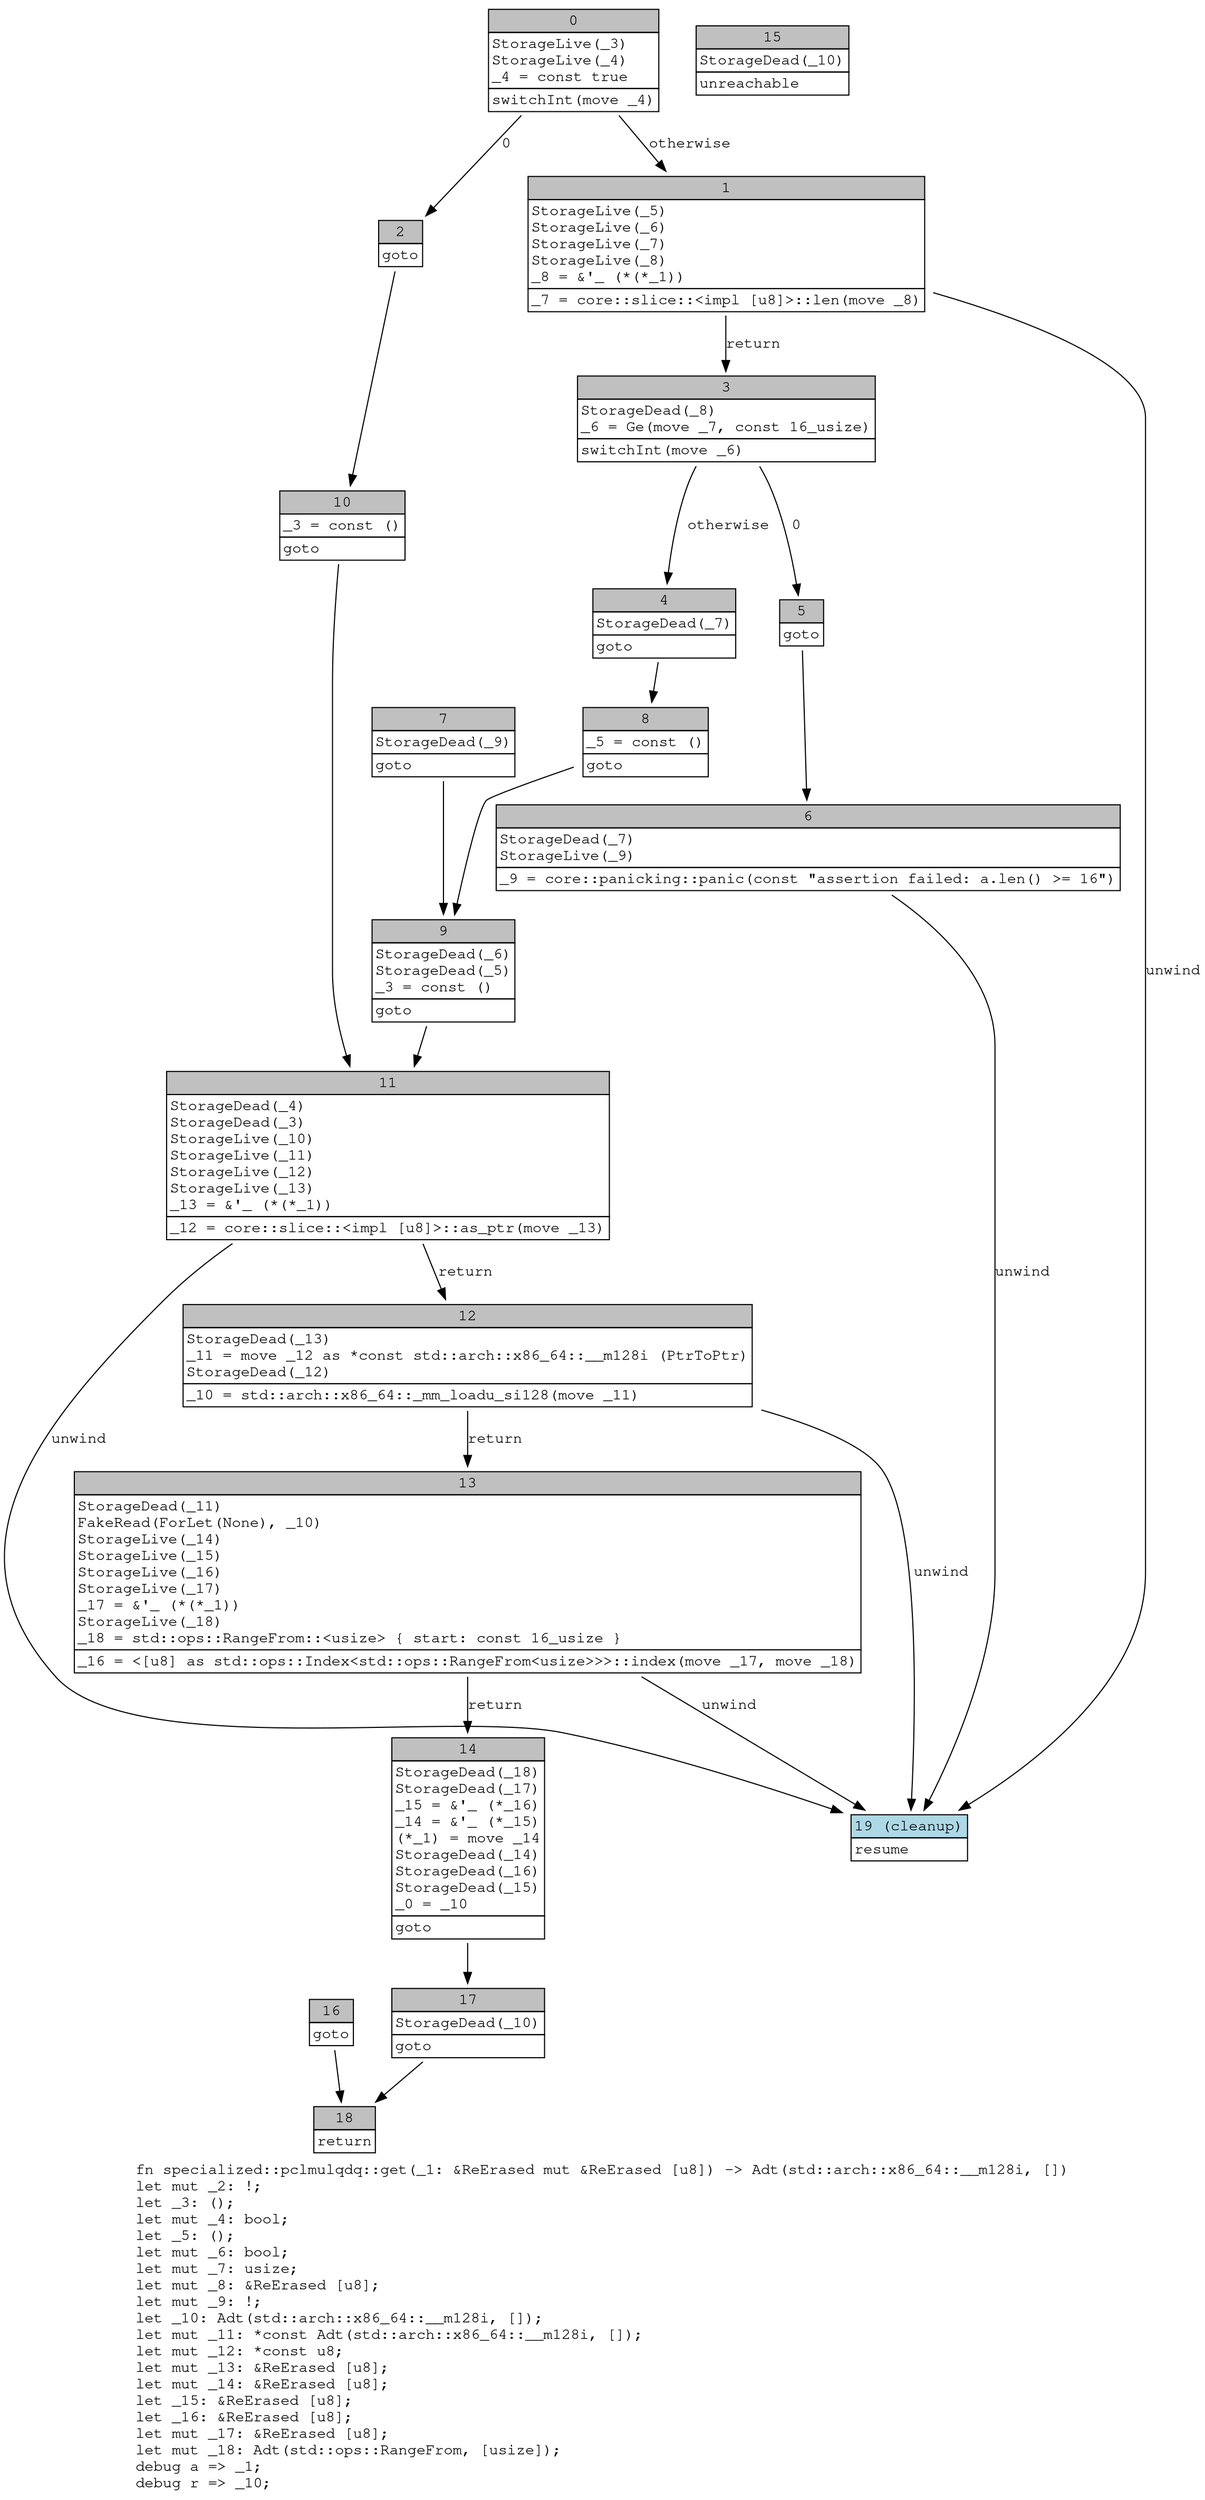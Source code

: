 digraph Mir_0_79 {
    graph [fontname="Courier, monospace"];
    node [fontname="Courier, monospace"];
    edge [fontname="Courier, monospace"];
    label=<fn specialized::pclmulqdq::get(_1: &amp;ReErased mut &amp;ReErased [u8]) -&gt; Adt(std::arch::x86_64::__m128i, [])<br align="left"/>let mut _2: !;<br align="left"/>let _3: ();<br align="left"/>let mut _4: bool;<br align="left"/>let _5: ();<br align="left"/>let mut _6: bool;<br align="left"/>let mut _7: usize;<br align="left"/>let mut _8: &amp;ReErased [u8];<br align="left"/>let mut _9: !;<br align="left"/>let _10: Adt(std::arch::x86_64::__m128i, []);<br align="left"/>let mut _11: *const Adt(std::arch::x86_64::__m128i, []);<br align="left"/>let mut _12: *const u8;<br align="left"/>let mut _13: &amp;ReErased [u8];<br align="left"/>let mut _14: &amp;ReErased [u8];<br align="left"/>let _15: &amp;ReErased [u8];<br align="left"/>let _16: &amp;ReErased [u8];<br align="left"/>let mut _17: &amp;ReErased [u8];<br align="left"/>let mut _18: Adt(std::ops::RangeFrom, [usize]);<br align="left"/>debug a =&gt; _1;<br align="left"/>debug r =&gt; _10;<br align="left"/>>;
    bb0__0_79 [shape="none", label=<<table border="0" cellborder="1" cellspacing="0"><tr><td bgcolor="gray" align="center" colspan="1">0</td></tr><tr><td align="left" balign="left">StorageLive(_3)<br/>StorageLive(_4)<br/>_4 = const true<br/></td></tr><tr><td align="left">switchInt(move _4)</td></tr></table>>];
    bb1__0_79 [shape="none", label=<<table border="0" cellborder="1" cellspacing="0"><tr><td bgcolor="gray" align="center" colspan="1">1</td></tr><tr><td align="left" balign="left">StorageLive(_5)<br/>StorageLive(_6)<br/>StorageLive(_7)<br/>StorageLive(_8)<br/>_8 = &amp;'_ (*(*_1))<br/></td></tr><tr><td align="left">_7 = core::slice::&lt;impl [u8]&gt;::len(move _8)</td></tr></table>>];
    bb2__0_79 [shape="none", label=<<table border="0" cellborder="1" cellspacing="0"><tr><td bgcolor="gray" align="center" colspan="1">2</td></tr><tr><td align="left">goto</td></tr></table>>];
    bb3__0_79 [shape="none", label=<<table border="0" cellborder="1" cellspacing="0"><tr><td bgcolor="gray" align="center" colspan="1">3</td></tr><tr><td align="left" balign="left">StorageDead(_8)<br/>_6 = Ge(move _7, const 16_usize)<br/></td></tr><tr><td align="left">switchInt(move _6)</td></tr></table>>];
    bb4__0_79 [shape="none", label=<<table border="0" cellborder="1" cellspacing="0"><tr><td bgcolor="gray" align="center" colspan="1">4</td></tr><tr><td align="left" balign="left">StorageDead(_7)<br/></td></tr><tr><td align="left">goto</td></tr></table>>];
    bb5__0_79 [shape="none", label=<<table border="0" cellborder="1" cellspacing="0"><tr><td bgcolor="gray" align="center" colspan="1">5</td></tr><tr><td align="left">goto</td></tr></table>>];
    bb6__0_79 [shape="none", label=<<table border="0" cellborder="1" cellspacing="0"><tr><td bgcolor="gray" align="center" colspan="1">6</td></tr><tr><td align="left" balign="left">StorageDead(_7)<br/>StorageLive(_9)<br/></td></tr><tr><td align="left">_9 = core::panicking::panic(const &quot;assertion failed: a.len() &gt;= 16&quot;)</td></tr></table>>];
    bb7__0_79 [shape="none", label=<<table border="0" cellborder="1" cellspacing="0"><tr><td bgcolor="gray" align="center" colspan="1">7</td></tr><tr><td align="left" balign="left">StorageDead(_9)<br/></td></tr><tr><td align="left">goto</td></tr></table>>];
    bb8__0_79 [shape="none", label=<<table border="0" cellborder="1" cellspacing="0"><tr><td bgcolor="gray" align="center" colspan="1">8</td></tr><tr><td align="left" balign="left">_5 = const ()<br/></td></tr><tr><td align="left">goto</td></tr></table>>];
    bb9__0_79 [shape="none", label=<<table border="0" cellborder="1" cellspacing="0"><tr><td bgcolor="gray" align="center" colspan="1">9</td></tr><tr><td align="left" balign="left">StorageDead(_6)<br/>StorageDead(_5)<br/>_3 = const ()<br/></td></tr><tr><td align="left">goto</td></tr></table>>];
    bb10__0_79 [shape="none", label=<<table border="0" cellborder="1" cellspacing="0"><tr><td bgcolor="gray" align="center" colspan="1">10</td></tr><tr><td align="left" balign="left">_3 = const ()<br/></td></tr><tr><td align="left">goto</td></tr></table>>];
    bb11__0_79 [shape="none", label=<<table border="0" cellborder="1" cellspacing="0"><tr><td bgcolor="gray" align="center" colspan="1">11</td></tr><tr><td align="left" balign="left">StorageDead(_4)<br/>StorageDead(_3)<br/>StorageLive(_10)<br/>StorageLive(_11)<br/>StorageLive(_12)<br/>StorageLive(_13)<br/>_13 = &amp;'_ (*(*_1))<br/></td></tr><tr><td align="left">_12 = core::slice::&lt;impl [u8]&gt;::as_ptr(move _13)</td></tr></table>>];
    bb12__0_79 [shape="none", label=<<table border="0" cellborder="1" cellspacing="0"><tr><td bgcolor="gray" align="center" colspan="1">12</td></tr><tr><td align="left" balign="left">StorageDead(_13)<br/>_11 = move _12 as *const std::arch::x86_64::__m128i (PtrToPtr)<br/>StorageDead(_12)<br/></td></tr><tr><td align="left">_10 = std::arch::x86_64::_mm_loadu_si128(move _11)</td></tr></table>>];
    bb13__0_79 [shape="none", label=<<table border="0" cellborder="1" cellspacing="0"><tr><td bgcolor="gray" align="center" colspan="1">13</td></tr><tr><td align="left" balign="left">StorageDead(_11)<br/>FakeRead(ForLet(None), _10)<br/>StorageLive(_14)<br/>StorageLive(_15)<br/>StorageLive(_16)<br/>StorageLive(_17)<br/>_17 = &amp;'_ (*(*_1))<br/>StorageLive(_18)<br/>_18 = std::ops::RangeFrom::&lt;usize&gt; { start: const 16_usize }<br/></td></tr><tr><td align="left">_16 = &lt;[u8] as std::ops::Index&lt;std::ops::RangeFrom&lt;usize&gt;&gt;&gt;::index(move _17, move _18)</td></tr></table>>];
    bb14__0_79 [shape="none", label=<<table border="0" cellborder="1" cellspacing="0"><tr><td bgcolor="gray" align="center" colspan="1">14</td></tr><tr><td align="left" balign="left">StorageDead(_18)<br/>StorageDead(_17)<br/>_15 = &amp;'_ (*_16)<br/>_14 = &amp;'_ (*_15)<br/>(*_1) = move _14<br/>StorageDead(_14)<br/>StorageDead(_16)<br/>StorageDead(_15)<br/>_0 = _10<br/></td></tr><tr><td align="left">goto</td></tr></table>>];
    bb15__0_79 [shape="none", label=<<table border="0" cellborder="1" cellspacing="0"><tr><td bgcolor="gray" align="center" colspan="1">15</td></tr><tr><td align="left" balign="left">StorageDead(_10)<br/></td></tr><tr><td align="left">unreachable</td></tr></table>>];
    bb16__0_79 [shape="none", label=<<table border="0" cellborder="1" cellspacing="0"><tr><td bgcolor="gray" align="center" colspan="1">16</td></tr><tr><td align="left">goto</td></tr></table>>];
    bb17__0_79 [shape="none", label=<<table border="0" cellborder="1" cellspacing="0"><tr><td bgcolor="gray" align="center" colspan="1">17</td></tr><tr><td align="left" balign="left">StorageDead(_10)<br/></td></tr><tr><td align="left">goto</td></tr></table>>];
    bb18__0_79 [shape="none", label=<<table border="0" cellborder="1" cellspacing="0"><tr><td bgcolor="gray" align="center" colspan="1">18</td></tr><tr><td align="left">return</td></tr></table>>];
    bb19__0_79 [shape="none", label=<<table border="0" cellborder="1" cellspacing="0"><tr><td bgcolor="lightblue" align="center" colspan="1">19 (cleanup)</td></tr><tr><td align="left">resume</td></tr></table>>];
    bb0__0_79 -> bb2__0_79 [label="0"];
    bb0__0_79 -> bb1__0_79 [label="otherwise"];
    bb1__0_79 -> bb3__0_79 [label="return"];
    bb1__0_79 -> bb19__0_79 [label="unwind"];
    bb2__0_79 -> bb10__0_79 [label=""];
    bb3__0_79 -> bb5__0_79 [label="0"];
    bb3__0_79 -> bb4__0_79 [label="otherwise"];
    bb4__0_79 -> bb8__0_79 [label=""];
    bb5__0_79 -> bb6__0_79 [label=""];
    bb6__0_79 -> bb19__0_79 [label="unwind"];
    bb7__0_79 -> bb9__0_79 [label=""];
    bb8__0_79 -> bb9__0_79 [label=""];
    bb9__0_79 -> bb11__0_79 [label=""];
    bb10__0_79 -> bb11__0_79 [label=""];
    bb11__0_79 -> bb12__0_79 [label="return"];
    bb11__0_79 -> bb19__0_79 [label="unwind"];
    bb12__0_79 -> bb13__0_79 [label="return"];
    bb12__0_79 -> bb19__0_79 [label="unwind"];
    bb13__0_79 -> bb14__0_79 [label="return"];
    bb13__0_79 -> bb19__0_79 [label="unwind"];
    bb14__0_79 -> bb17__0_79 [label=""];
    bb16__0_79 -> bb18__0_79 [label=""];
    bb17__0_79 -> bb18__0_79 [label=""];
}
